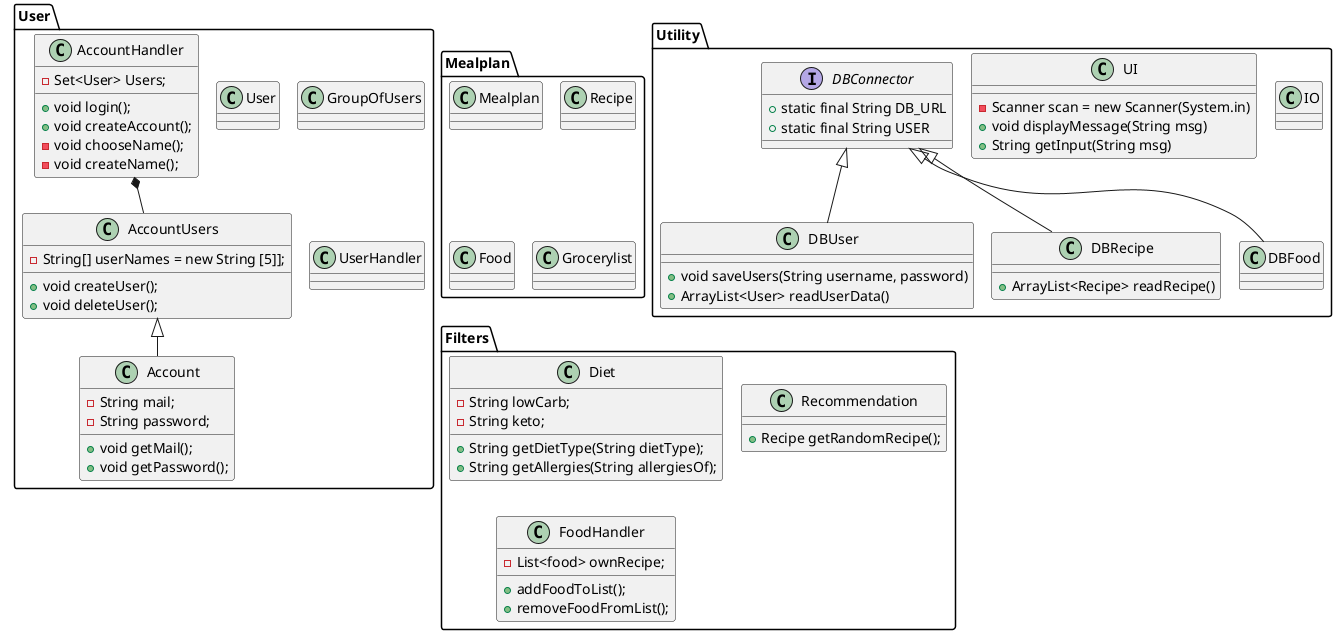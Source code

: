 @startuml
'https://plantuml.com/class-diagram
!pragma layout smetana

Package User{
class Account
class AccountUsers
class AccountHandler

'Label on relations
AccountUsers <|-- Account
AccountHandler *-- AccountUsers

'Methods and attributes
Account : - String mail;
Account : - String password;
Account : + void getMail();
Account : + void getPassword();

AccountUsers : - String[] userNames = new String [5]];
AccountUsers : + void createUser();
AccountUsers : + void deleteUser();

AccountHandler : + void login();
AccountHandler : + void createAccount();
AccountHandler : - Set<User> Users;
AccountHandler : - void chooseName();
AccountHandler : - void createName();

class User
class GroupOfUsers
class UserHandler
}

Package Mealplan{
class Mealplan
class Recipe
class Food
class Grocerylist
}

Package Filters{
class Diet
'behøves felter vedr. diæt typer?
Diet : - String lowCarb;
Diet : - String keto;

Diet : + String getDietType(String dietType);
Diet : + String getAllergies(String allergiesOf);

class Recommendation
Recommendation : + Recipe getRandomRecipe();

class FoodHandler
FoodHandler : - List<food> ownRecipe;
FoodHandler : + addFoodToList();
FoodHandler : + removeFoodFromList();

}



Package Utility{
class IO
class UI
interface DBConnector
class DBUser
class DBRecipe
class DBFood

UI : - Scanner scan = new Scanner(System.in)
UI : + void displayMessage(String msg)
UI : + String getInput(String msg)

DBConnector : + static final String DB_URL
DBConnector : + static final String USER
DBUser : + void saveUsers(String username, password)
DBUser : + ArrayList<User> readUserData()

DBRecipe : + ArrayList<Recipe> readRecipe()

}


'Label on relations
DBConnector <|-- DBUser
DBConnector <|-- DBRecipe
DBConnector <|-- DBFood
@enduml